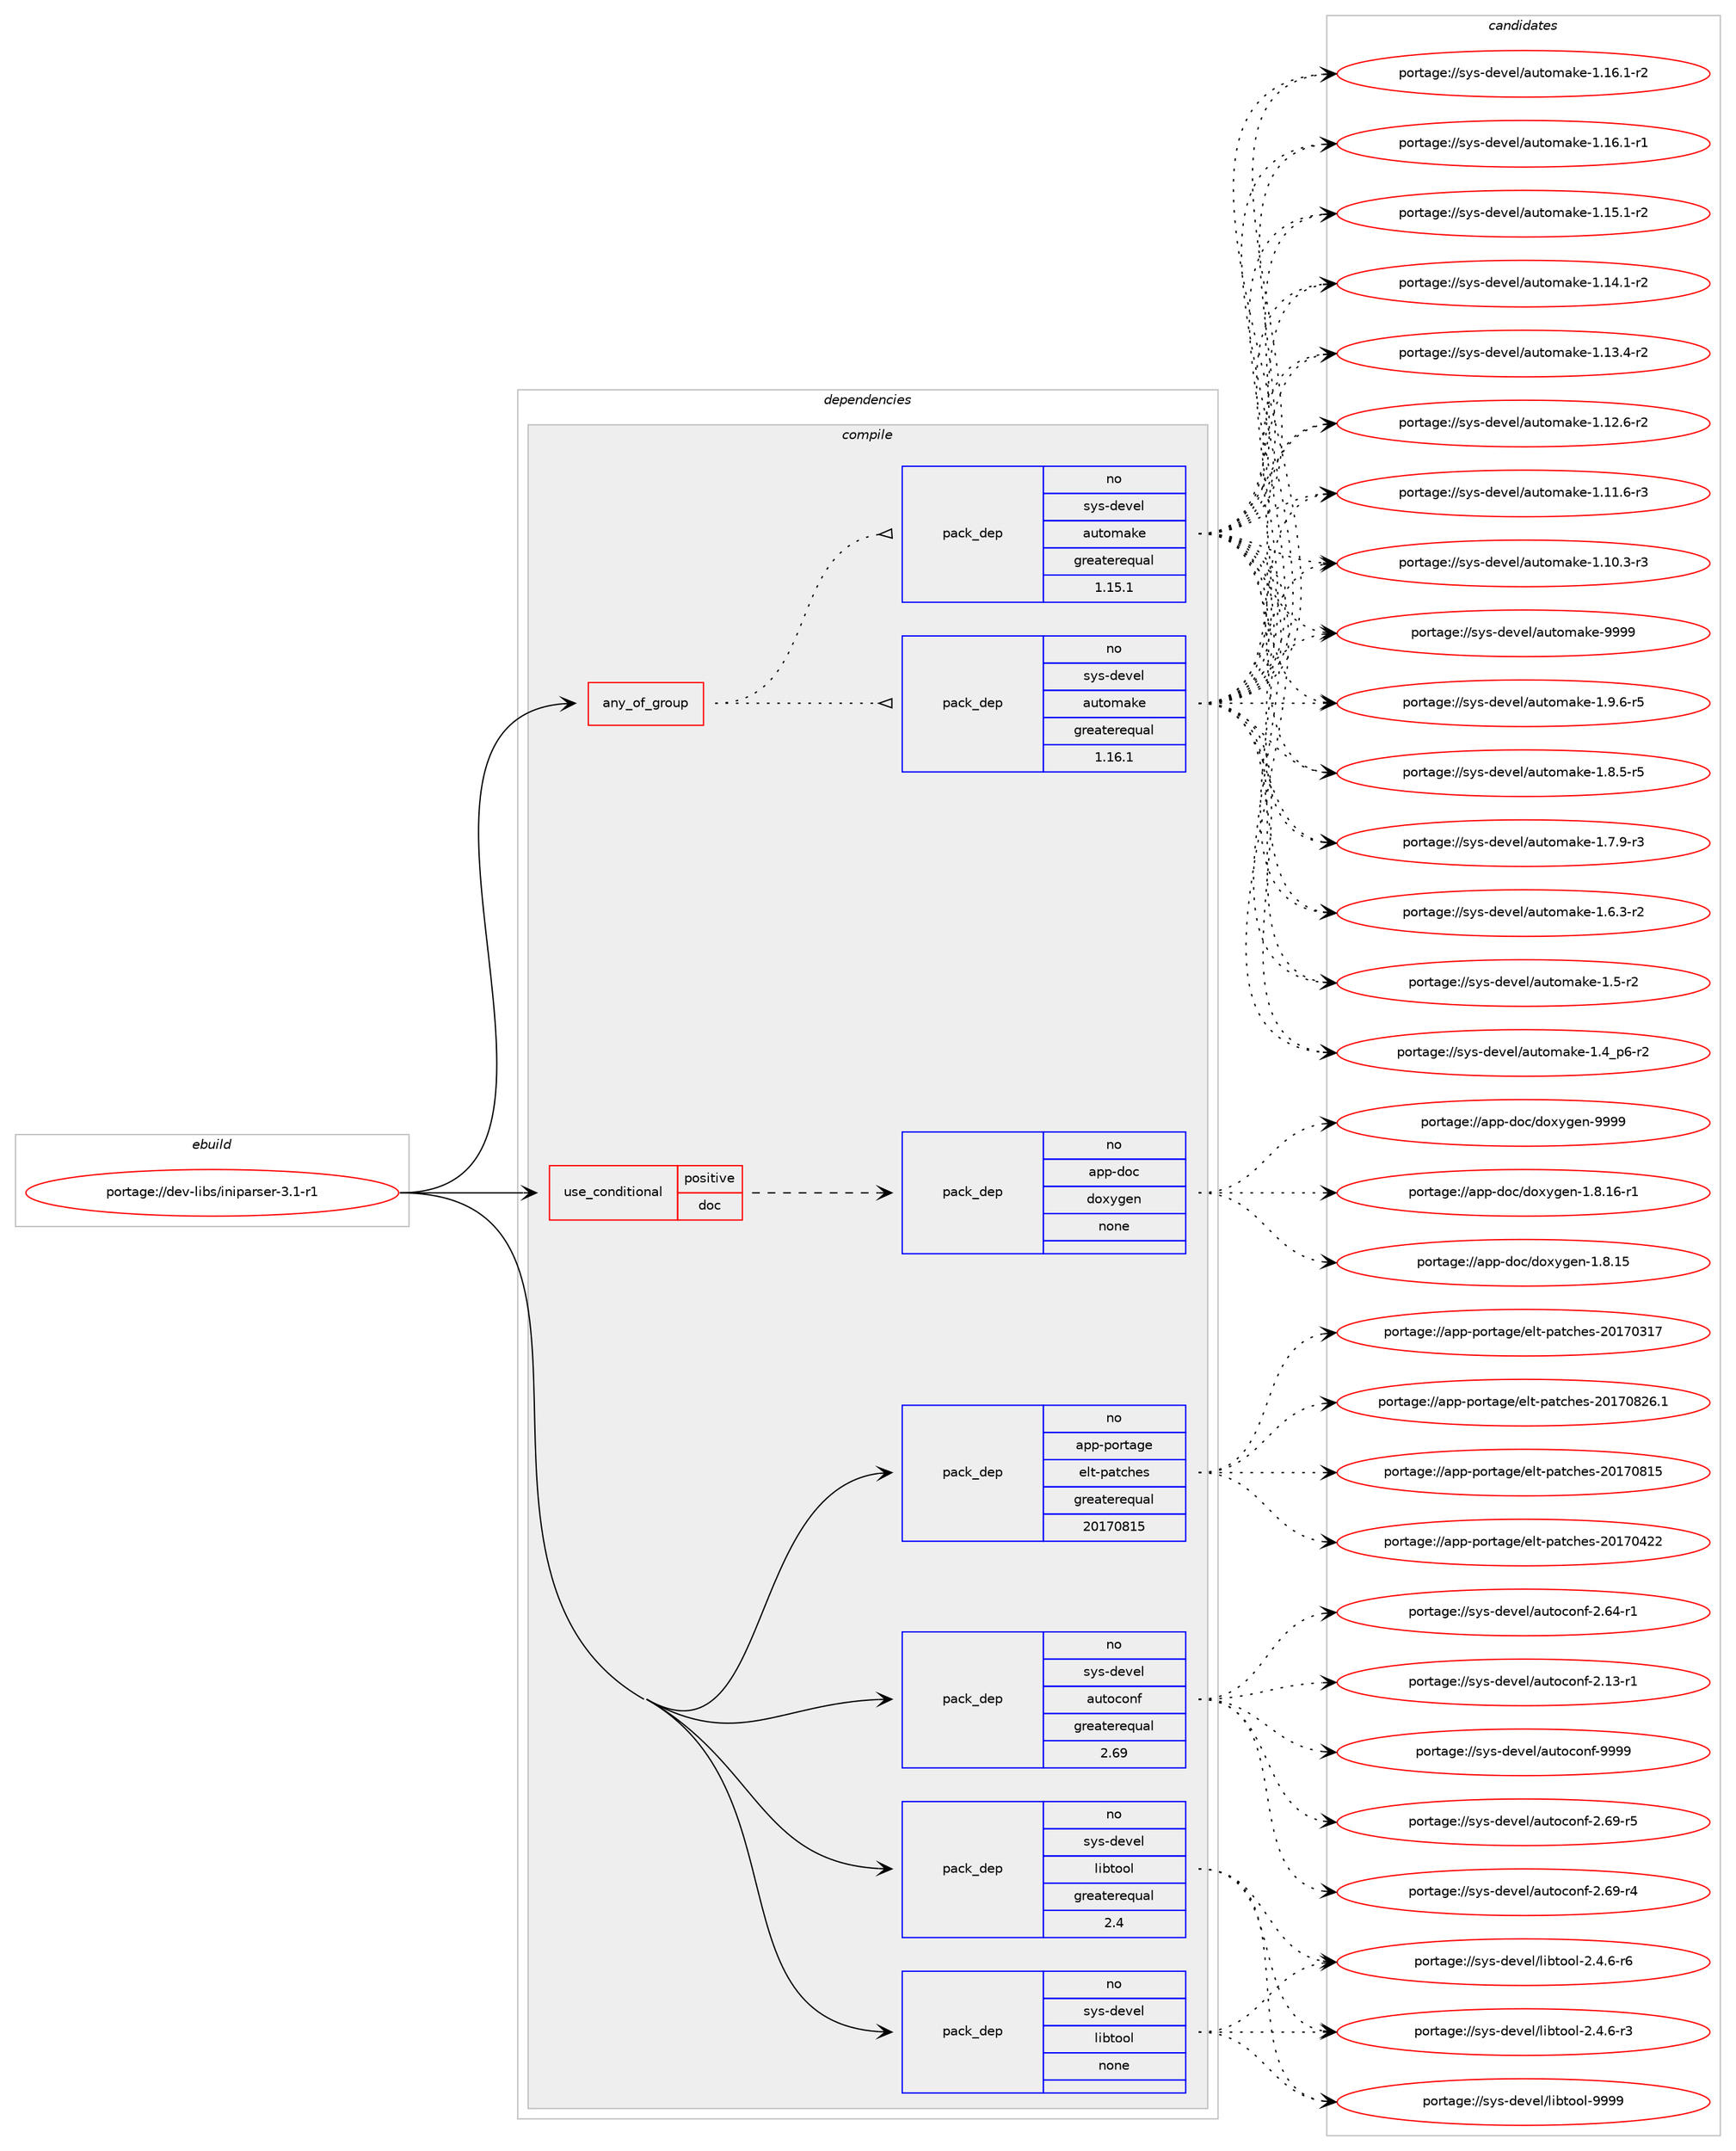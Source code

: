 digraph prolog {

# *************
# Graph options
# *************

newrank=true;
concentrate=true;
compound=true;
graph [rankdir=LR,fontname=Helvetica,fontsize=10,ranksep=1.5];#, ranksep=2.5, nodesep=0.2];
edge  [arrowhead=vee];
node  [fontname=Helvetica,fontsize=10];

# **********
# The ebuild
# **********

subgraph cluster_leftcol {
color=gray;
label=<<i>ebuild</i>>;
id [label="portage://dev-libs/iniparser-3.1-r1", color=red, width=4, href="../dev-libs/iniparser-3.1-r1.svg"];
}

# ****************
# The dependencies
# ****************

subgraph cluster_midcol {
color=gray;
label=<<i>dependencies</i>>;
subgraph cluster_compile {
fillcolor="#eeeeee";
style=filled;
label=<<i>compile</i>>;
subgraph any5095 {
dependency514082 [label=<<TABLE BORDER="0" CELLBORDER="1" CELLSPACING="0" CELLPADDING="4"><TR><TD CELLPADDING="10">any_of_group</TD></TR></TABLE>>, shape=none, color=red];subgraph pack383107 {
dependency514083 [label=<<TABLE BORDER="0" CELLBORDER="1" CELLSPACING="0" CELLPADDING="4" WIDTH="220"><TR><TD ROWSPAN="6" CELLPADDING="30">pack_dep</TD></TR><TR><TD WIDTH="110">no</TD></TR><TR><TD>sys-devel</TD></TR><TR><TD>automake</TD></TR><TR><TD>greaterequal</TD></TR><TR><TD>1.16.1</TD></TR></TABLE>>, shape=none, color=blue];
}
dependency514082:e -> dependency514083:w [weight=20,style="dotted",arrowhead="oinv"];
subgraph pack383108 {
dependency514084 [label=<<TABLE BORDER="0" CELLBORDER="1" CELLSPACING="0" CELLPADDING="4" WIDTH="220"><TR><TD ROWSPAN="6" CELLPADDING="30">pack_dep</TD></TR><TR><TD WIDTH="110">no</TD></TR><TR><TD>sys-devel</TD></TR><TR><TD>automake</TD></TR><TR><TD>greaterequal</TD></TR><TR><TD>1.15.1</TD></TR></TABLE>>, shape=none, color=blue];
}
dependency514082:e -> dependency514084:w [weight=20,style="dotted",arrowhead="oinv"];
}
id:e -> dependency514082:w [weight=20,style="solid",arrowhead="vee"];
subgraph cond125645 {
dependency514085 [label=<<TABLE BORDER="0" CELLBORDER="1" CELLSPACING="0" CELLPADDING="4"><TR><TD ROWSPAN="3" CELLPADDING="10">use_conditional</TD></TR><TR><TD>positive</TD></TR><TR><TD>doc</TD></TR></TABLE>>, shape=none, color=red];
subgraph pack383109 {
dependency514086 [label=<<TABLE BORDER="0" CELLBORDER="1" CELLSPACING="0" CELLPADDING="4" WIDTH="220"><TR><TD ROWSPAN="6" CELLPADDING="30">pack_dep</TD></TR><TR><TD WIDTH="110">no</TD></TR><TR><TD>app-doc</TD></TR><TR><TD>doxygen</TD></TR><TR><TD>none</TD></TR><TR><TD></TD></TR></TABLE>>, shape=none, color=blue];
}
dependency514085:e -> dependency514086:w [weight=20,style="dashed",arrowhead="vee"];
}
id:e -> dependency514085:w [weight=20,style="solid",arrowhead="vee"];
subgraph pack383110 {
dependency514087 [label=<<TABLE BORDER="0" CELLBORDER="1" CELLSPACING="0" CELLPADDING="4" WIDTH="220"><TR><TD ROWSPAN="6" CELLPADDING="30">pack_dep</TD></TR><TR><TD WIDTH="110">no</TD></TR><TR><TD>app-portage</TD></TR><TR><TD>elt-patches</TD></TR><TR><TD>greaterequal</TD></TR><TR><TD>20170815</TD></TR></TABLE>>, shape=none, color=blue];
}
id:e -> dependency514087:w [weight=20,style="solid",arrowhead="vee"];
subgraph pack383111 {
dependency514088 [label=<<TABLE BORDER="0" CELLBORDER="1" CELLSPACING="0" CELLPADDING="4" WIDTH="220"><TR><TD ROWSPAN="6" CELLPADDING="30">pack_dep</TD></TR><TR><TD WIDTH="110">no</TD></TR><TR><TD>sys-devel</TD></TR><TR><TD>autoconf</TD></TR><TR><TD>greaterequal</TD></TR><TR><TD>2.69</TD></TR></TABLE>>, shape=none, color=blue];
}
id:e -> dependency514088:w [weight=20,style="solid",arrowhead="vee"];
subgraph pack383112 {
dependency514089 [label=<<TABLE BORDER="0" CELLBORDER="1" CELLSPACING="0" CELLPADDING="4" WIDTH="220"><TR><TD ROWSPAN="6" CELLPADDING="30">pack_dep</TD></TR><TR><TD WIDTH="110">no</TD></TR><TR><TD>sys-devel</TD></TR><TR><TD>libtool</TD></TR><TR><TD>greaterequal</TD></TR><TR><TD>2.4</TD></TR></TABLE>>, shape=none, color=blue];
}
id:e -> dependency514089:w [weight=20,style="solid",arrowhead="vee"];
subgraph pack383113 {
dependency514090 [label=<<TABLE BORDER="0" CELLBORDER="1" CELLSPACING="0" CELLPADDING="4" WIDTH="220"><TR><TD ROWSPAN="6" CELLPADDING="30">pack_dep</TD></TR><TR><TD WIDTH="110">no</TD></TR><TR><TD>sys-devel</TD></TR><TR><TD>libtool</TD></TR><TR><TD>none</TD></TR><TR><TD></TD></TR></TABLE>>, shape=none, color=blue];
}
id:e -> dependency514090:w [weight=20,style="solid",arrowhead="vee"];
}
subgraph cluster_compileandrun {
fillcolor="#eeeeee";
style=filled;
label=<<i>compile and run</i>>;
}
subgraph cluster_run {
fillcolor="#eeeeee";
style=filled;
label=<<i>run</i>>;
}
}

# **************
# The candidates
# **************

subgraph cluster_choices {
rank=same;
color=gray;
label=<<i>candidates</i>>;

subgraph choice383107 {
color=black;
nodesep=1;
choice115121115451001011181011084797117116111109971071014557575757 [label="portage://sys-devel/automake-9999", color=red, width=4,href="../sys-devel/automake-9999.svg"];
choice115121115451001011181011084797117116111109971071014549465746544511453 [label="portage://sys-devel/automake-1.9.6-r5", color=red, width=4,href="../sys-devel/automake-1.9.6-r5.svg"];
choice115121115451001011181011084797117116111109971071014549465646534511453 [label="portage://sys-devel/automake-1.8.5-r5", color=red, width=4,href="../sys-devel/automake-1.8.5-r5.svg"];
choice115121115451001011181011084797117116111109971071014549465546574511451 [label="portage://sys-devel/automake-1.7.9-r3", color=red, width=4,href="../sys-devel/automake-1.7.9-r3.svg"];
choice115121115451001011181011084797117116111109971071014549465446514511450 [label="portage://sys-devel/automake-1.6.3-r2", color=red, width=4,href="../sys-devel/automake-1.6.3-r2.svg"];
choice11512111545100101118101108479711711611110997107101454946534511450 [label="portage://sys-devel/automake-1.5-r2", color=red, width=4,href="../sys-devel/automake-1.5-r2.svg"];
choice115121115451001011181011084797117116111109971071014549465295112544511450 [label="portage://sys-devel/automake-1.4_p6-r2", color=red, width=4,href="../sys-devel/automake-1.4_p6-r2.svg"];
choice11512111545100101118101108479711711611110997107101454946495446494511450 [label="portage://sys-devel/automake-1.16.1-r2", color=red, width=4,href="../sys-devel/automake-1.16.1-r2.svg"];
choice11512111545100101118101108479711711611110997107101454946495446494511449 [label="portage://sys-devel/automake-1.16.1-r1", color=red, width=4,href="../sys-devel/automake-1.16.1-r1.svg"];
choice11512111545100101118101108479711711611110997107101454946495346494511450 [label="portage://sys-devel/automake-1.15.1-r2", color=red, width=4,href="../sys-devel/automake-1.15.1-r2.svg"];
choice11512111545100101118101108479711711611110997107101454946495246494511450 [label="portage://sys-devel/automake-1.14.1-r2", color=red, width=4,href="../sys-devel/automake-1.14.1-r2.svg"];
choice11512111545100101118101108479711711611110997107101454946495146524511450 [label="portage://sys-devel/automake-1.13.4-r2", color=red, width=4,href="../sys-devel/automake-1.13.4-r2.svg"];
choice11512111545100101118101108479711711611110997107101454946495046544511450 [label="portage://sys-devel/automake-1.12.6-r2", color=red, width=4,href="../sys-devel/automake-1.12.6-r2.svg"];
choice11512111545100101118101108479711711611110997107101454946494946544511451 [label="portage://sys-devel/automake-1.11.6-r3", color=red, width=4,href="../sys-devel/automake-1.11.6-r3.svg"];
choice11512111545100101118101108479711711611110997107101454946494846514511451 [label="portage://sys-devel/automake-1.10.3-r3", color=red, width=4,href="../sys-devel/automake-1.10.3-r3.svg"];
dependency514083:e -> choice115121115451001011181011084797117116111109971071014557575757:w [style=dotted,weight="100"];
dependency514083:e -> choice115121115451001011181011084797117116111109971071014549465746544511453:w [style=dotted,weight="100"];
dependency514083:e -> choice115121115451001011181011084797117116111109971071014549465646534511453:w [style=dotted,weight="100"];
dependency514083:e -> choice115121115451001011181011084797117116111109971071014549465546574511451:w [style=dotted,weight="100"];
dependency514083:e -> choice115121115451001011181011084797117116111109971071014549465446514511450:w [style=dotted,weight="100"];
dependency514083:e -> choice11512111545100101118101108479711711611110997107101454946534511450:w [style=dotted,weight="100"];
dependency514083:e -> choice115121115451001011181011084797117116111109971071014549465295112544511450:w [style=dotted,weight="100"];
dependency514083:e -> choice11512111545100101118101108479711711611110997107101454946495446494511450:w [style=dotted,weight="100"];
dependency514083:e -> choice11512111545100101118101108479711711611110997107101454946495446494511449:w [style=dotted,weight="100"];
dependency514083:e -> choice11512111545100101118101108479711711611110997107101454946495346494511450:w [style=dotted,weight="100"];
dependency514083:e -> choice11512111545100101118101108479711711611110997107101454946495246494511450:w [style=dotted,weight="100"];
dependency514083:e -> choice11512111545100101118101108479711711611110997107101454946495146524511450:w [style=dotted,weight="100"];
dependency514083:e -> choice11512111545100101118101108479711711611110997107101454946495046544511450:w [style=dotted,weight="100"];
dependency514083:e -> choice11512111545100101118101108479711711611110997107101454946494946544511451:w [style=dotted,weight="100"];
dependency514083:e -> choice11512111545100101118101108479711711611110997107101454946494846514511451:w [style=dotted,weight="100"];
}
subgraph choice383108 {
color=black;
nodesep=1;
choice115121115451001011181011084797117116111109971071014557575757 [label="portage://sys-devel/automake-9999", color=red, width=4,href="../sys-devel/automake-9999.svg"];
choice115121115451001011181011084797117116111109971071014549465746544511453 [label="portage://sys-devel/automake-1.9.6-r5", color=red, width=4,href="../sys-devel/automake-1.9.6-r5.svg"];
choice115121115451001011181011084797117116111109971071014549465646534511453 [label="portage://sys-devel/automake-1.8.5-r5", color=red, width=4,href="../sys-devel/automake-1.8.5-r5.svg"];
choice115121115451001011181011084797117116111109971071014549465546574511451 [label="portage://sys-devel/automake-1.7.9-r3", color=red, width=4,href="../sys-devel/automake-1.7.9-r3.svg"];
choice115121115451001011181011084797117116111109971071014549465446514511450 [label="portage://sys-devel/automake-1.6.3-r2", color=red, width=4,href="../sys-devel/automake-1.6.3-r2.svg"];
choice11512111545100101118101108479711711611110997107101454946534511450 [label="portage://sys-devel/automake-1.5-r2", color=red, width=4,href="../sys-devel/automake-1.5-r2.svg"];
choice115121115451001011181011084797117116111109971071014549465295112544511450 [label="portage://sys-devel/automake-1.4_p6-r2", color=red, width=4,href="../sys-devel/automake-1.4_p6-r2.svg"];
choice11512111545100101118101108479711711611110997107101454946495446494511450 [label="portage://sys-devel/automake-1.16.1-r2", color=red, width=4,href="../sys-devel/automake-1.16.1-r2.svg"];
choice11512111545100101118101108479711711611110997107101454946495446494511449 [label="portage://sys-devel/automake-1.16.1-r1", color=red, width=4,href="../sys-devel/automake-1.16.1-r1.svg"];
choice11512111545100101118101108479711711611110997107101454946495346494511450 [label="portage://sys-devel/automake-1.15.1-r2", color=red, width=4,href="../sys-devel/automake-1.15.1-r2.svg"];
choice11512111545100101118101108479711711611110997107101454946495246494511450 [label="portage://sys-devel/automake-1.14.1-r2", color=red, width=4,href="../sys-devel/automake-1.14.1-r2.svg"];
choice11512111545100101118101108479711711611110997107101454946495146524511450 [label="portage://sys-devel/automake-1.13.4-r2", color=red, width=4,href="../sys-devel/automake-1.13.4-r2.svg"];
choice11512111545100101118101108479711711611110997107101454946495046544511450 [label="portage://sys-devel/automake-1.12.6-r2", color=red, width=4,href="../sys-devel/automake-1.12.6-r2.svg"];
choice11512111545100101118101108479711711611110997107101454946494946544511451 [label="portage://sys-devel/automake-1.11.6-r3", color=red, width=4,href="../sys-devel/automake-1.11.6-r3.svg"];
choice11512111545100101118101108479711711611110997107101454946494846514511451 [label="portage://sys-devel/automake-1.10.3-r3", color=red, width=4,href="../sys-devel/automake-1.10.3-r3.svg"];
dependency514084:e -> choice115121115451001011181011084797117116111109971071014557575757:w [style=dotted,weight="100"];
dependency514084:e -> choice115121115451001011181011084797117116111109971071014549465746544511453:w [style=dotted,weight="100"];
dependency514084:e -> choice115121115451001011181011084797117116111109971071014549465646534511453:w [style=dotted,weight="100"];
dependency514084:e -> choice115121115451001011181011084797117116111109971071014549465546574511451:w [style=dotted,weight="100"];
dependency514084:e -> choice115121115451001011181011084797117116111109971071014549465446514511450:w [style=dotted,weight="100"];
dependency514084:e -> choice11512111545100101118101108479711711611110997107101454946534511450:w [style=dotted,weight="100"];
dependency514084:e -> choice115121115451001011181011084797117116111109971071014549465295112544511450:w [style=dotted,weight="100"];
dependency514084:e -> choice11512111545100101118101108479711711611110997107101454946495446494511450:w [style=dotted,weight="100"];
dependency514084:e -> choice11512111545100101118101108479711711611110997107101454946495446494511449:w [style=dotted,weight="100"];
dependency514084:e -> choice11512111545100101118101108479711711611110997107101454946495346494511450:w [style=dotted,weight="100"];
dependency514084:e -> choice11512111545100101118101108479711711611110997107101454946495246494511450:w [style=dotted,weight="100"];
dependency514084:e -> choice11512111545100101118101108479711711611110997107101454946495146524511450:w [style=dotted,weight="100"];
dependency514084:e -> choice11512111545100101118101108479711711611110997107101454946495046544511450:w [style=dotted,weight="100"];
dependency514084:e -> choice11512111545100101118101108479711711611110997107101454946494946544511451:w [style=dotted,weight="100"];
dependency514084:e -> choice11512111545100101118101108479711711611110997107101454946494846514511451:w [style=dotted,weight="100"];
}
subgraph choice383109 {
color=black;
nodesep=1;
choice971121124510011199471001111201211031011104557575757 [label="portage://app-doc/doxygen-9999", color=red, width=4,href="../app-doc/doxygen-9999.svg"];
choice97112112451001119947100111120121103101110454946564649544511449 [label="portage://app-doc/doxygen-1.8.16-r1", color=red, width=4,href="../app-doc/doxygen-1.8.16-r1.svg"];
choice9711211245100111994710011112012110310111045494656464953 [label="portage://app-doc/doxygen-1.8.15", color=red, width=4,href="../app-doc/doxygen-1.8.15.svg"];
dependency514086:e -> choice971121124510011199471001111201211031011104557575757:w [style=dotted,weight="100"];
dependency514086:e -> choice97112112451001119947100111120121103101110454946564649544511449:w [style=dotted,weight="100"];
dependency514086:e -> choice9711211245100111994710011112012110310111045494656464953:w [style=dotted,weight="100"];
}
subgraph choice383110 {
color=black;
nodesep=1;
choice971121124511211111411697103101471011081164511297116991041011154550484955485650544649 [label="portage://app-portage/elt-patches-20170826.1", color=red, width=4,href="../app-portage/elt-patches-20170826.1.svg"];
choice97112112451121111141169710310147101108116451129711699104101115455048495548564953 [label="portage://app-portage/elt-patches-20170815", color=red, width=4,href="../app-portage/elt-patches-20170815.svg"];
choice97112112451121111141169710310147101108116451129711699104101115455048495548525050 [label="portage://app-portage/elt-patches-20170422", color=red, width=4,href="../app-portage/elt-patches-20170422.svg"];
choice97112112451121111141169710310147101108116451129711699104101115455048495548514955 [label="portage://app-portage/elt-patches-20170317", color=red, width=4,href="../app-portage/elt-patches-20170317.svg"];
dependency514087:e -> choice971121124511211111411697103101471011081164511297116991041011154550484955485650544649:w [style=dotted,weight="100"];
dependency514087:e -> choice97112112451121111141169710310147101108116451129711699104101115455048495548564953:w [style=dotted,weight="100"];
dependency514087:e -> choice97112112451121111141169710310147101108116451129711699104101115455048495548525050:w [style=dotted,weight="100"];
dependency514087:e -> choice97112112451121111141169710310147101108116451129711699104101115455048495548514955:w [style=dotted,weight="100"];
}
subgraph choice383111 {
color=black;
nodesep=1;
choice115121115451001011181011084797117116111991111101024557575757 [label="portage://sys-devel/autoconf-9999", color=red, width=4,href="../sys-devel/autoconf-9999.svg"];
choice1151211154510010111810110847971171161119911111010245504654574511453 [label="portage://sys-devel/autoconf-2.69-r5", color=red, width=4,href="../sys-devel/autoconf-2.69-r5.svg"];
choice1151211154510010111810110847971171161119911111010245504654574511452 [label="portage://sys-devel/autoconf-2.69-r4", color=red, width=4,href="../sys-devel/autoconf-2.69-r4.svg"];
choice1151211154510010111810110847971171161119911111010245504654524511449 [label="portage://sys-devel/autoconf-2.64-r1", color=red, width=4,href="../sys-devel/autoconf-2.64-r1.svg"];
choice1151211154510010111810110847971171161119911111010245504649514511449 [label="portage://sys-devel/autoconf-2.13-r1", color=red, width=4,href="../sys-devel/autoconf-2.13-r1.svg"];
dependency514088:e -> choice115121115451001011181011084797117116111991111101024557575757:w [style=dotted,weight="100"];
dependency514088:e -> choice1151211154510010111810110847971171161119911111010245504654574511453:w [style=dotted,weight="100"];
dependency514088:e -> choice1151211154510010111810110847971171161119911111010245504654574511452:w [style=dotted,weight="100"];
dependency514088:e -> choice1151211154510010111810110847971171161119911111010245504654524511449:w [style=dotted,weight="100"];
dependency514088:e -> choice1151211154510010111810110847971171161119911111010245504649514511449:w [style=dotted,weight="100"];
}
subgraph choice383112 {
color=black;
nodesep=1;
choice1151211154510010111810110847108105981161111111084557575757 [label="portage://sys-devel/libtool-9999", color=red, width=4,href="../sys-devel/libtool-9999.svg"];
choice1151211154510010111810110847108105981161111111084550465246544511454 [label="portage://sys-devel/libtool-2.4.6-r6", color=red, width=4,href="../sys-devel/libtool-2.4.6-r6.svg"];
choice1151211154510010111810110847108105981161111111084550465246544511451 [label="portage://sys-devel/libtool-2.4.6-r3", color=red, width=4,href="../sys-devel/libtool-2.4.6-r3.svg"];
dependency514089:e -> choice1151211154510010111810110847108105981161111111084557575757:w [style=dotted,weight="100"];
dependency514089:e -> choice1151211154510010111810110847108105981161111111084550465246544511454:w [style=dotted,weight="100"];
dependency514089:e -> choice1151211154510010111810110847108105981161111111084550465246544511451:w [style=dotted,weight="100"];
}
subgraph choice383113 {
color=black;
nodesep=1;
choice1151211154510010111810110847108105981161111111084557575757 [label="portage://sys-devel/libtool-9999", color=red, width=4,href="../sys-devel/libtool-9999.svg"];
choice1151211154510010111810110847108105981161111111084550465246544511454 [label="portage://sys-devel/libtool-2.4.6-r6", color=red, width=4,href="../sys-devel/libtool-2.4.6-r6.svg"];
choice1151211154510010111810110847108105981161111111084550465246544511451 [label="portage://sys-devel/libtool-2.4.6-r3", color=red, width=4,href="../sys-devel/libtool-2.4.6-r3.svg"];
dependency514090:e -> choice1151211154510010111810110847108105981161111111084557575757:w [style=dotted,weight="100"];
dependency514090:e -> choice1151211154510010111810110847108105981161111111084550465246544511454:w [style=dotted,weight="100"];
dependency514090:e -> choice1151211154510010111810110847108105981161111111084550465246544511451:w [style=dotted,weight="100"];
}
}

}
